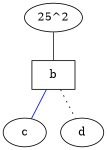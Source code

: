 graph graphname {
     // This attribute applies to the graph itself
     size="1,1";
     // The label attribute can be used to change the label of a node
     a [label="25^2"];
     // Here, the node shape is changed.
     b [shape=box];
     // These edges both have different line properties
     a -- b -- c [color=blue];
     b -- d [style=dotted];
 }
